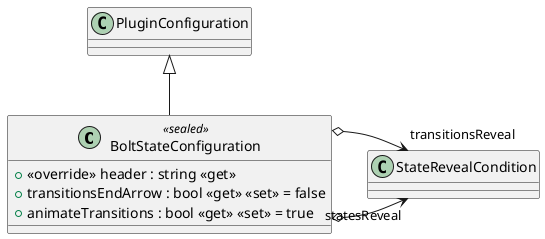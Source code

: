 @startuml
class BoltStateConfiguration <<sealed>> {
    + <<override>> header : string <<get>>
    + transitionsEndArrow : bool <<get>> <<set>> = false
    + animateTransitions : bool <<get>> <<set>> = true
}
PluginConfiguration <|-- BoltStateConfiguration
BoltStateConfiguration o-> "statesReveal" StateRevealCondition
BoltStateConfiguration o-> "transitionsReveal" StateRevealCondition
@enduml
